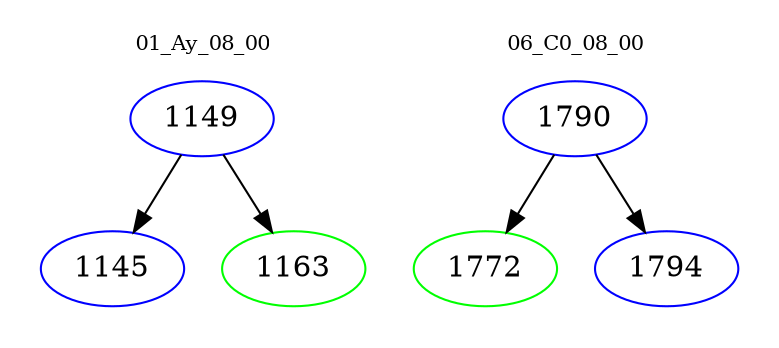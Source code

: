 digraph{
subgraph cluster_0 {
color = white
label = "01_Ay_08_00";
fontsize=10;
T0_1149 [label="1149", color="blue"]
T0_1149 -> T0_1145 [color="black"]
T0_1145 [label="1145", color="blue"]
T0_1149 -> T0_1163 [color="black"]
T0_1163 [label="1163", color="green"]
}
subgraph cluster_1 {
color = white
label = "06_C0_08_00";
fontsize=10;
T1_1790 [label="1790", color="blue"]
T1_1790 -> T1_1772 [color="black"]
T1_1772 [label="1772", color="green"]
T1_1790 -> T1_1794 [color="black"]
T1_1794 [label="1794", color="blue"]
}
}
